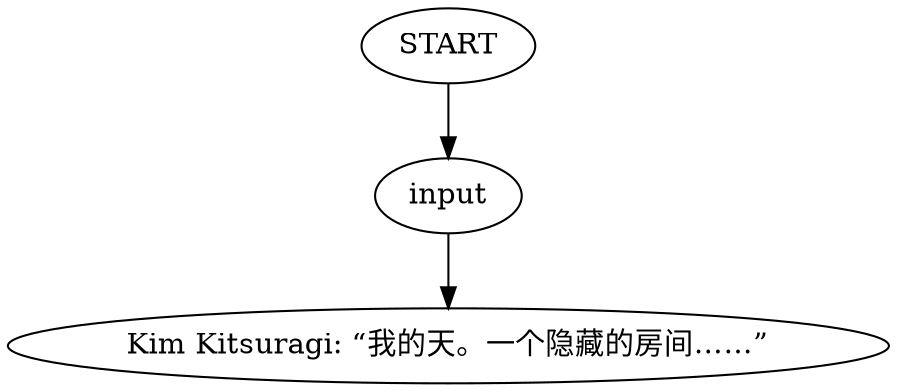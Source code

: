 # DOOMED S1 / KIM WEAPON CACHE barks
# Spoken when entering the hidden weapon cache with Kim
# ==================================================
digraph G {
	  0 [label="START"];
	  1 [label="input"];
	  2 [label="Kim Kitsuragi: “我的天。一个隐藏的房间……”"];
	  0 -> 1
	  1 -> 2
}

